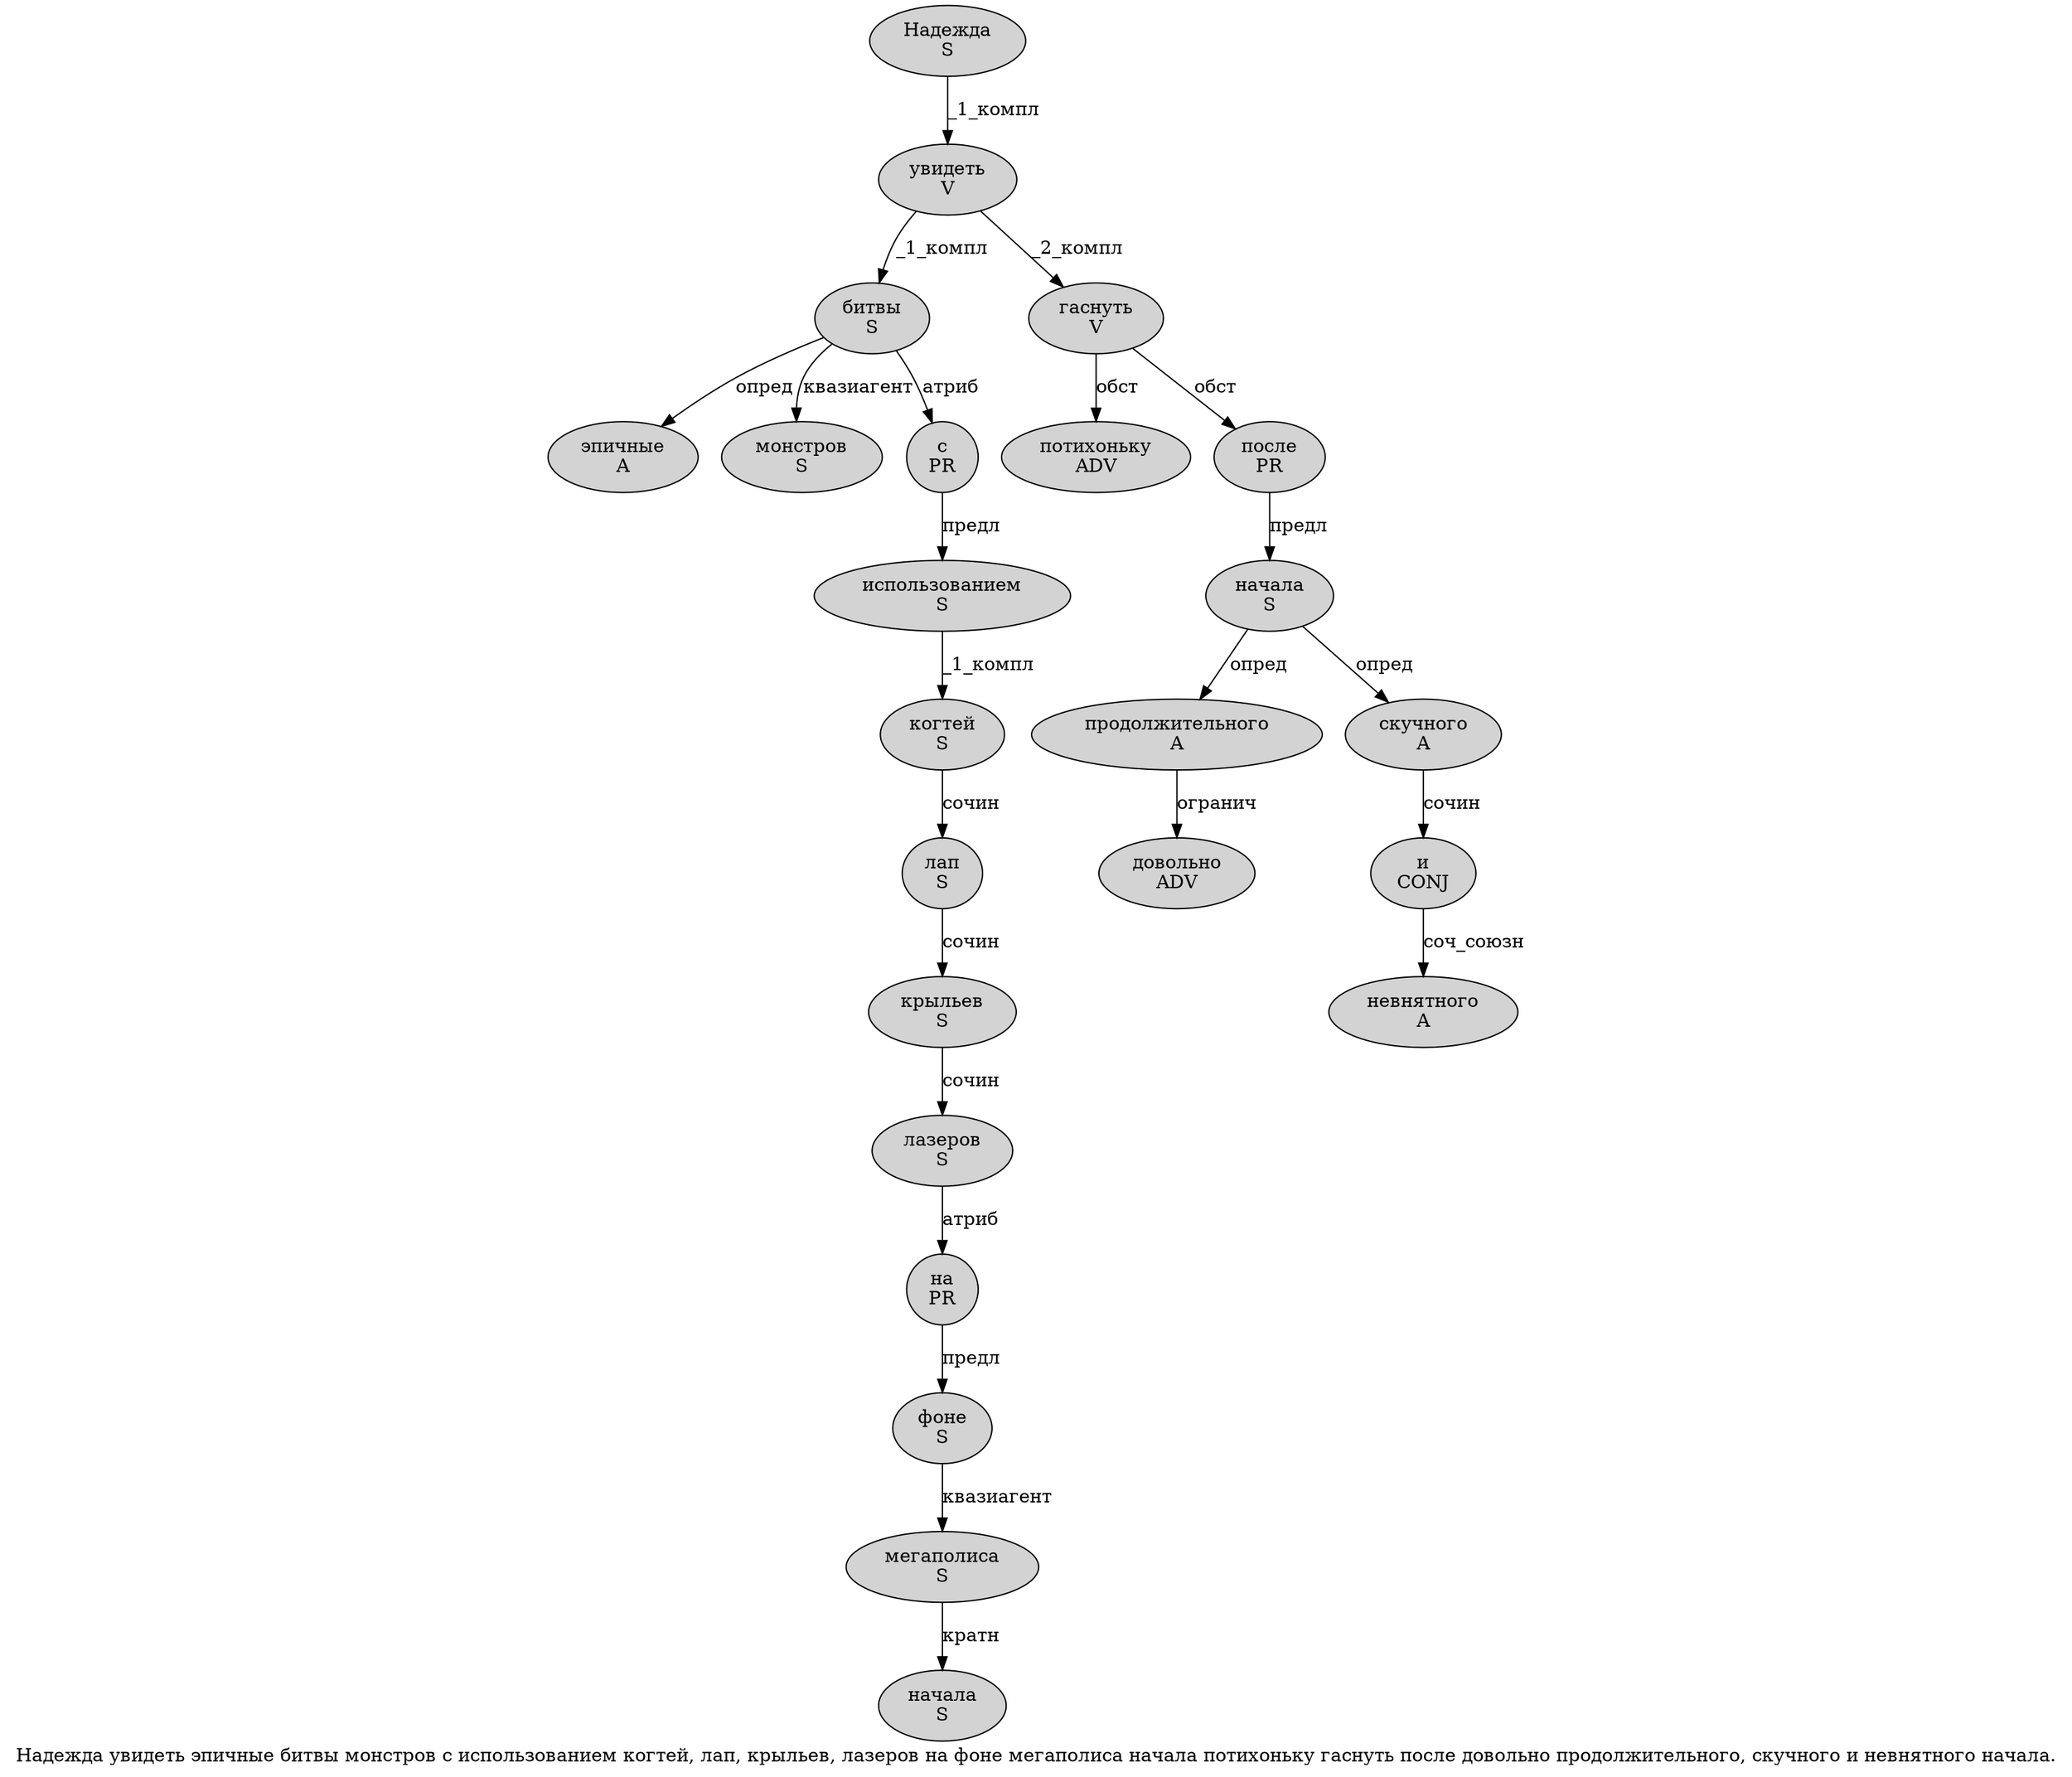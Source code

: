 digraph SENTENCE_4582 {
	graph [label="Надежда увидеть эпичные битвы монстров с использованием когтей, лап, крыльев, лазеров на фоне мегаполиса начала потихоньку гаснуть после довольно продолжительного, скучного и невнятного начала."]
	node [style=filled]
		0 [label="Надежда
S" color="" fillcolor=lightgray penwidth=1 shape=ellipse]
		1 [label="увидеть
V" color="" fillcolor=lightgray penwidth=1 shape=ellipse]
		2 [label="эпичные
A" color="" fillcolor=lightgray penwidth=1 shape=ellipse]
		3 [label="битвы
S" color="" fillcolor=lightgray penwidth=1 shape=ellipse]
		4 [label="монстров
S" color="" fillcolor=lightgray penwidth=1 shape=ellipse]
		5 [label="с
PR" color="" fillcolor=lightgray penwidth=1 shape=ellipse]
		6 [label="использованием
S" color="" fillcolor=lightgray penwidth=1 shape=ellipse]
		7 [label="когтей
S" color="" fillcolor=lightgray penwidth=1 shape=ellipse]
		9 [label="лап
S" color="" fillcolor=lightgray penwidth=1 shape=ellipse]
		11 [label="крыльев
S" color="" fillcolor=lightgray penwidth=1 shape=ellipse]
		13 [label="лазеров
S" color="" fillcolor=lightgray penwidth=1 shape=ellipse]
		14 [label="на
PR" color="" fillcolor=lightgray penwidth=1 shape=ellipse]
		15 [label="фоне
S" color="" fillcolor=lightgray penwidth=1 shape=ellipse]
		16 [label="мегаполиса
S" color="" fillcolor=lightgray penwidth=1 shape=ellipse]
		17 [label="начала
S" color="" fillcolor=lightgray penwidth=1 shape=ellipse]
		18 [label="потихоньку
ADV" color="" fillcolor=lightgray penwidth=1 shape=ellipse]
		19 [label="гаснуть
V" color="" fillcolor=lightgray penwidth=1 shape=ellipse]
		20 [label="после
PR" color="" fillcolor=lightgray penwidth=1 shape=ellipse]
		21 [label="довольно
ADV" color="" fillcolor=lightgray penwidth=1 shape=ellipse]
		22 [label="продолжительного
A" color="" fillcolor=lightgray penwidth=1 shape=ellipse]
		24 [label="скучного
A" color="" fillcolor=lightgray penwidth=1 shape=ellipse]
		25 [label="и
CONJ" color="" fillcolor=lightgray penwidth=1 shape=ellipse]
		26 [label="невнятного
A" color="" fillcolor=lightgray penwidth=1 shape=ellipse]
		27 [label="начала
S" color="" fillcolor=lightgray penwidth=1 shape=ellipse]
			7 -> 9 [label="сочин"]
			9 -> 11 [label="сочин"]
			13 -> 14 [label="атриб"]
			14 -> 15 [label="предл"]
			5 -> 6 [label="предл"]
			19 -> 18 [label="обст"]
			19 -> 20 [label="обст"]
			3 -> 2 [label="опред"]
			3 -> 4 [label="квазиагент"]
			3 -> 5 [label="атриб"]
			16 -> 17 [label="кратн"]
			24 -> 25 [label="сочин"]
			22 -> 21 [label="огранич"]
			15 -> 16 [label="квазиагент"]
			0 -> 1 [label="_1_компл"]
			20 -> 27 [label="предл"]
			6 -> 7 [label="_1_компл"]
			1 -> 3 [label="_1_компл"]
			1 -> 19 [label="_2_компл"]
			27 -> 22 [label="опред"]
			27 -> 24 [label="опред"]
			25 -> 26 [label="соч_союзн"]
			11 -> 13 [label="сочин"]
}